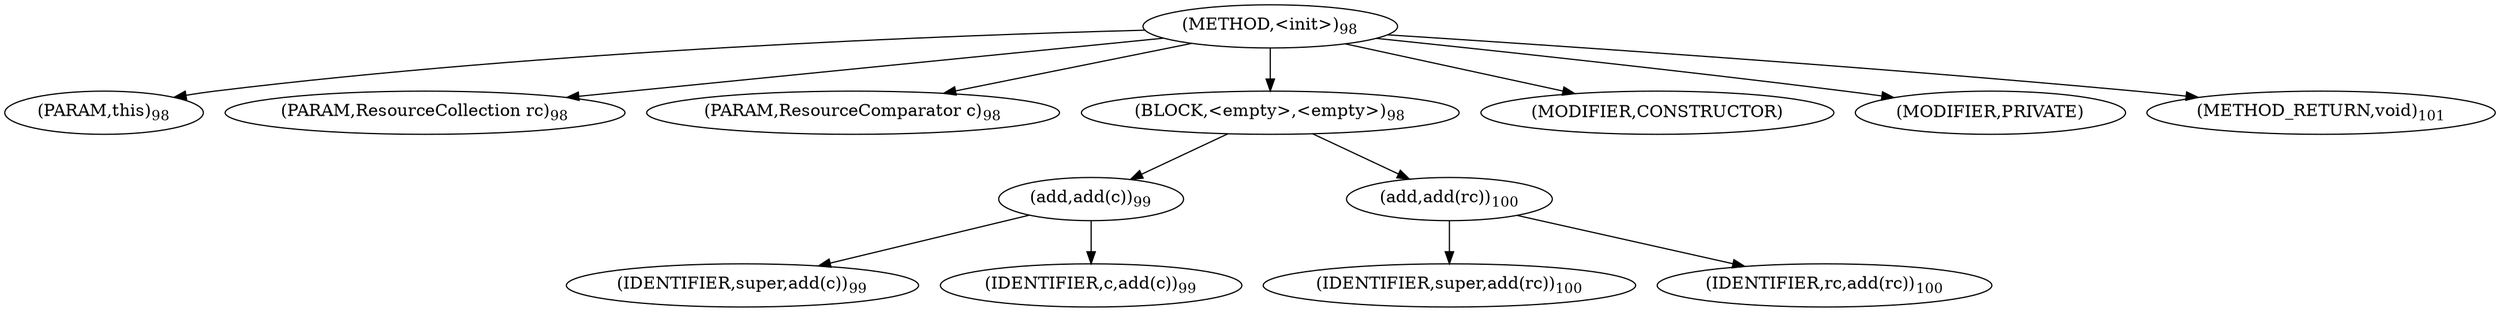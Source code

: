 digraph "&lt;init&gt;" {  
"101" [label = <(METHOD,&lt;init&gt;)<SUB>98</SUB>> ]
"102" [label = <(PARAM,this)<SUB>98</SUB>> ]
"103" [label = <(PARAM,ResourceCollection rc)<SUB>98</SUB>> ]
"104" [label = <(PARAM,ResourceComparator c)<SUB>98</SUB>> ]
"105" [label = <(BLOCK,&lt;empty&gt;,&lt;empty&gt;)<SUB>98</SUB>> ]
"106" [label = <(add,add(c))<SUB>99</SUB>> ]
"107" [label = <(IDENTIFIER,super,add(c))<SUB>99</SUB>> ]
"108" [label = <(IDENTIFIER,c,add(c))<SUB>99</SUB>> ]
"109" [label = <(add,add(rc))<SUB>100</SUB>> ]
"110" [label = <(IDENTIFIER,super,add(rc))<SUB>100</SUB>> ]
"111" [label = <(IDENTIFIER,rc,add(rc))<SUB>100</SUB>> ]
"112" [label = <(MODIFIER,CONSTRUCTOR)> ]
"113" [label = <(MODIFIER,PRIVATE)> ]
"114" [label = <(METHOD_RETURN,void)<SUB>101</SUB>> ]
  "101" -> "102" 
  "101" -> "103" 
  "101" -> "104" 
  "101" -> "105" 
  "101" -> "112" 
  "101" -> "113" 
  "101" -> "114" 
  "105" -> "106" 
  "105" -> "109" 
  "106" -> "107" 
  "106" -> "108" 
  "109" -> "110" 
  "109" -> "111" 
}

